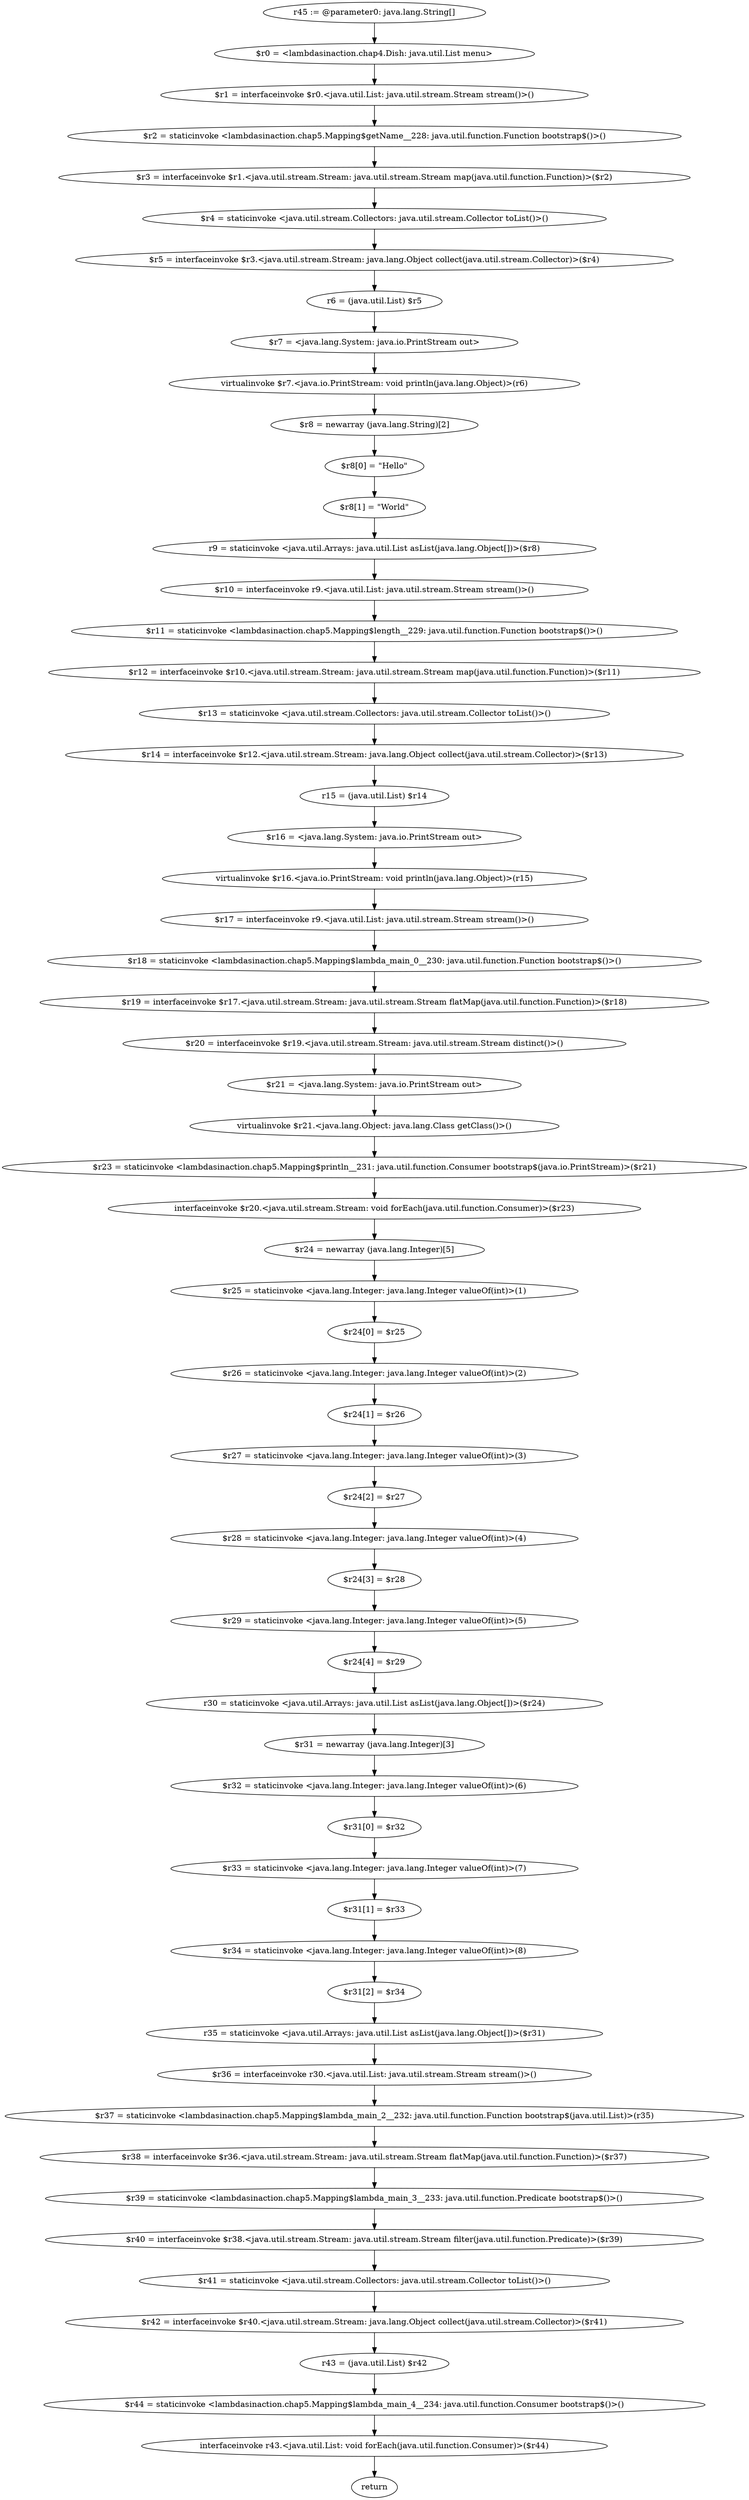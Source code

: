 digraph "unitGraph" {
    "r45 := @parameter0: java.lang.String[]"
    "$r0 = <lambdasinaction.chap4.Dish: java.util.List menu>"
    "$r1 = interfaceinvoke $r0.<java.util.List: java.util.stream.Stream stream()>()"
    "$r2 = staticinvoke <lambdasinaction.chap5.Mapping$getName__228: java.util.function.Function bootstrap$()>()"
    "$r3 = interfaceinvoke $r1.<java.util.stream.Stream: java.util.stream.Stream map(java.util.function.Function)>($r2)"
    "$r4 = staticinvoke <java.util.stream.Collectors: java.util.stream.Collector toList()>()"
    "$r5 = interfaceinvoke $r3.<java.util.stream.Stream: java.lang.Object collect(java.util.stream.Collector)>($r4)"
    "r6 = (java.util.List) $r5"
    "$r7 = <java.lang.System: java.io.PrintStream out>"
    "virtualinvoke $r7.<java.io.PrintStream: void println(java.lang.Object)>(r6)"
    "$r8 = newarray (java.lang.String)[2]"
    "$r8[0] = \"Hello\""
    "$r8[1] = \"World\""
    "r9 = staticinvoke <java.util.Arrays: java.util.List asList(java.lang.Object[])>($r8)"
    "$r10 = interfaceinvoke r9.<java.util.List: java.util.stream.Stream stream()>()"
    "$r11 = staticinvoke <lambdasinaction.chap5.Mapping$length__229: java.util.function.Function bootstrap$()>()"
    "$r12 = interfaceinvoke $r10.<java.util.stream.Stream: java.util.stream.Stream map(java.util.function.Function)>($r11)"
    "$r13 = staticinvoke <java.util.stream.Collectors: java.util.stream.Collector toList()>()"
    "$r14 = interfaceinvoke $r12.<java.util.stream.Stream: java.lang.Object collect(java.util.stream.Collector)>($r13)"
    "r15 = (java.util.List) $r14"
    "$r16 = <java.lang.System: java.io.PrintStream out>"
    "virtualinvoke $r16.<java.io.PrintStream: void println(java.lang.Object)>(r15)"
    "$r17 = interfaceinvoke r9.<java.util.List: java.util.stream.Stream stream()>()"
    "$r18 = staticinvoke <lambdasinaction.chap5.Mapping$lambda_main_0__230: java.util.function.Function bootstrap$()>()"
    "$r19 = interfaceinvoke $r17.<java.util.stream.Stream: java.util.stream.Stream flatMap(java.util.function.Function)>($r18)"
    "$r20 = interfaceinvoke $r19.<java.util.stream.Stream: java.util.stream.Stream distinct()>()"
    "$r21 = <java.lang.System: java.io.PrintStream out>"
    "virtualinvoke $r21.<java.lang.Object: java.lang.Class getClass()>()"
    "$r23 = staticinvoke <lambdasinaction.chap5.Mapping$println__231: java.util.function.Consumer bootstrap$(java.io.PrintStream)>($r21)"
    "interfaceinvoke $r20.<java.util.stream.Stream: void forEach(java.util.function.Consumer)>($r23)"
    "$r24 = newarray (java.lang.Integer)[5]"
    "$r25 = staticinvoke <java.lang.Integer: java.lang.Integer valueOf(int)>(1)"
    "$r24[0] = $r25"
    "$r26 = staticinvoke <java.lang.Integer: java.lang.Integer valueOf(int)>(2)"
    "$r24[1] = $r26"
    "$r27 = staticinvoke <java.lang.Integer: java.lang.Integer valueOf(int)>(3)"
    "$r24[2] = $r27"
    "$r28 = staticinvoke <java.lang.Integer: java.lang.Integer valueOf(int)>(4)"
    "$r24[3] = $r28"
    "$r29 = staticinvoke <java.lang.Integer: java.lang.Integer valueOf(int)>(5)"
    "$r24[4] = $r29"
    "r30 = staticinvoke <java.util.Arrays: java.util.List asList(java.lang.Object[])>($r24)"
    "$r31 = newarray (java.lang.Integer)[3]"
    "$r32 = staticinvoke <java.lang.Integer: java.lang.Integer valueOf(int)>(6)"
    "$r31[0] = $r32"
    "$r33 = staticinvoke <java.lang.Integer: java.lang.Integer valueOf(int)>(7)"
    "$r31[1] = $r33"
    "$r34 = staticinvoke <java.lang.Integer: java.lang.Integer valueOf(int)>(8)"
    "$r31[2] = $r34"
    "r35 = staticinvoke <java.util.Arrays: java.util.List asList(java.lang.Object[])>($r31)"
    "$r36 = interfaceinvoke r30.<java.util.List: java.util.stream.Stream stream()>()"
    "$r37 = staticinvoke <lambdasinaction.chap5.Mapping$lambda_main_2__232: java.util.function.Function bootstrap$(java.util.List)>(r35)"
    "$r38 = interfaceinvoke $r36.<java.util.stream.Stream: java.util.stream.Stream flatMap(java.util.function.Function)>($r37)"
    "$r39 = staticinvoke <lambdasinaction.chap5.Mapping$lambda_main_3__233: java.util.function.Predicate bootstrap$()>()"
    "$r40 = interfaceinvoke $r38.<java.util.stream.Stream: java.util.stream.Stream filter(java.util.function.Predicate)>($r39)"
    "$r41 = staticinvoke <java.util.stream.Collectors: java.util.stream.Collector toList()>()"
    "$r42 = interfaceinvoke $r40.<java.util.stream.Stream: java.lang.Object collect(java.util.stream.Collector)>($r41)"
    "r43 = (java.util.List) $r42"
    "$r44 = staticinvoke <lambdasinaction.chap5.Mapping$lambda_main_4__234: java.util.function.Consumer bootstrap$()>()"
    "interfaceinvoke r43.<java.util.List: void forEach(java.util.function.Consumer)>($r44)"
    "return"
    "r45 := @parameter0: java.lang.String[]"->"$r0 = <lambdasinaction.chap4.Dish: java.util.List menu>";
    "$r0 = <lambdasinaction.chap4.Dish: java.util.List menu>"->"$r1 = interfaceinvoke $r0.<java.util.List: java.util.stream.Stream stream()>()";
    "$r1 = interfaceinvoke $r0.<java.util.List: java.util.stream.Stream stream()>()"->"$r2 = staticinvoke <lambdasinaction.chap5.Mapping$getName__228: java.util.function.Function bootstrap$()>()";
    "$r2 = staticinvoke <lambdasinaction.chap5.Mapping$getName__228: java.util.function.Function bootstrap$()>()"->"$r3 = interfaceinvoke $r1.<java.util.stream.Stream: java.util.stream.Stream map(java.util.function.Function)>($r2)";
    "$r3 = interfaceinvoke $r1.<java.util.stream.Stream: java.util.stream.Stream map(java.util.function.Function)>($r2)"->"$r4 = staticinvoke <java.util.stream.Collectors: java.util.stream.Collector toList()>()";
    "$r4 = staticinvoke <java.util.stream.Collectors: java.util.stream.Collector toList()>()"->"$r5 = interfaceinvoke $r3.<java.util.stream.Stream: java.lang.Object collect(java.util.stream.Collector)>($r4)";
    "$r5 = interfaceinvoke $r3.<java.util.stream.Stream: java.lang.Object collect(java.util.stream.Collector)>($r4)"->"r6 = (java.util.List) $r5";
    "r6 = (java.util.List) $r5"->"$r7 = <java.lang.System: java.io.PrintStream out>";
    "$r7 = <java.lang.System: java.io.PrintStream out>"->"virtualinvoke $r7.<java.io.PrintStream: void println(java.lang.Object)>(r6)";
    "virtualinvoke $r7.<java.io.PrintStream: void println(java.lang.Object)>(r6)"->"$r8 = newarray (java.lang.String)[2]";
    "$r8 = newarray (java.lang.String)[2]"->"$r8[0] = \"Hello\"";
    "$r8[0] = \"Hello\""->"$r8[1] = \"World\"";
    "$r8[1] = \"World\""->"r9 = staticinvoke <java.util.Arrays: java.util.List asList(java.lang.Object[])>($r8)";
    "r9 = staticinvoke <java.util.Arrays: java.util.List asList(java.lang.Object[])>($r8)"->"$r10 = interfaceinvoke r9.<java.util.List: java.util.stream.Stream stream()>()";
    "$r10 = interfaceinvoke r9.<java.util.List: java.util.stream.Stream stream()>()"->"$r11 = staticinvoke <lambdasinaction.chap5.Mapping$length__229: java.util.function.Function bootstrap$()>()";
    "$r11 = staticinvoke <lambdasinaction.chap5.Mapping$length__229: java.util.function.Function bootstrap$()>()"->"$r12 = interfaceinvoke $r10.<java.util.stream.Stream: java.util.stream.Stream map(java.util.function.Function)>($r11)";
    "$r12 = interfaceinvoke $r10.<java.util.stream.Stream: java.util.stream.Stream map(java.util.function.Function)>($r11)"->"$r13 = staticinvoke <java.util.stream.Collectors: java.util.stream.Collector toList()>()";
    "$r13 = staticinvoke <java.util.stream.Collectors: java.util.stream.Collector toList()>()"->"$r14 = interfaceinvoke $r12.<java.util.stream.Stream: java.lang.Object collect(java.util.stream.Collector)>($r13)";
    "$r14 = interfaceinvoke $r12.<java.util.stream.Stream: java.lang.Object collect(java.util.stream.Collector)>($r13)"->"r15 = (java.util.List) $r14";
    "r15 = (java.util.List) $r14"->"$r16 = <java.lang.System: java.io.PrintStream out>";
    "$r16 = <java.lang.System: java.io.PrintStream out>"->"virtualinvoke $r16.<java.io.PrintStream: void println(java.lang.Object)>(r15)";
    "virtualinvoke $r16.<java.io.PrintStream: void println(java.lang.Object)>(r15)"->"$r17 = interfaceinvoke r9.<java.util.List: java.util.stream.Stream stream()>()";
    "$r17 = interfaceinvoke r9.<java.util.List: java.util.stream.Stream stream()>()"->"$r18 = staticinvoke <lambdasinaction.chap5.Mapping$lambda_main_0__230: java.util.function.Function bootstrap$()>()";
    "$r18 = staticinvoke <lambdasinaction.chap5.Mapping$lambda_main_0__230: java.util.function.Function bootstrap$()>()"->"$r19 = interfaceinvoke $r17.<java.util.stream.Stream: java.util.stream.Stream flatMap(java.util.function.Function)>($r18)";
    "$r19 = interfaceinvoke $r17.<java.util.stream.Stream: java.util.stream.Stream flatMap(java.util.function.Function)>($r18)"->"$r20 = interfaceinvoke $r19.<java.util.stream.Stream: java.util.stream.Stream distinct()>()";
    "$r20 = interfaceinvoke $r19.<java.util.stream.Stream: java.util.stream.Stream distinct()>()"->"$r21 = <java.lang.System: java.io.PrintStream out>";
    "$r21 = <java.lang.System: java.io.PrintStream out>"->"virtualinvoke $r21.<java.lang.Object: java.lang.Class getClass()>()";
    "virtualinvoke $r21.<java.lang.Object: java.lang.Class getClass()>()"->"$r23 = staticinvoke <lambdasinaction.chap5.Mapping$println__231: java.util.function.Consumer bootstrap$(java.io.PrintStream)>($r21)";
    "$r23 = staticinvoke <lambdasinaction.chap5.Mapping$println__231: java.util.function.Consumer bootstrap$(java.io.PrintStream)>($r21)"->"interfaceinvoke $r20.<java.util.stream.Stream: void forEach(java.util.function.Consumer)>($r23)";
    "interfaceinvoke $r20.<java.util.stream.Stream: void forEach(java.util.function.Consumer)>($r23)"->"$r24 = newarray (java.lang.Integer)[5]";
    "$r24 = newarray (java.lang.Integer)[5]"->"$r25 = staticinvoke <java.lang.Integer: java.lang.Integer valueOf(int)>(1)";
    "$r25 = staticinvoke <java.lang.Integer: java.lang.Integer valueOf(int)>(1)"->"$r24[0] = $r25";
    "$r24[0] = $r25"->"$r26 = staticinvoke <java.lang.Integer: java.lang.Integer valueOf(int)>(2)";
    "$r26 = staticinvoke <java.lang.Integer: java.lang.Integer valueOf(int)>(2)"->"$r24[1] = $r26";
    "$r24[1] = $r26"->"$r27 = staticinvoke <java.lang.Integer: java.lang.Integer valueOf(int)>(3)";
    "$r27 = staticinvoke <java.lang.Integer: java.lang.Integer valueOf(int)>(3)"->"$r24[2] = $r27";
    "$r24[2] = $r27"->"$r28 = staticinvoke <java.lang.Integer: java.lang.Integer valueOf(int)>(4)";
    "$r28 = staticinvoke <java.lang.Integer: java.lang.Integer valueOf(int)>(4)"->"$r24[3] = $r28";
    "$r24[3] = $r28"->"$r29 = staticinvoke <java.lang.Integer: java.lang.Integer valueOf(int)>(5)";
    "$r29 = staticinvoke <java.lang.Integer: java.lang.Integer valueOf(int)>(5)"->"$r24[4] = $r29";
    "$r24[4] = $r29"->"r30 = staticinvoke <java.util.Arrays: java.util.List asList(java.lang.Object[])>($r24)";
    "r30 = staticinvoke <java.util.Arrays: java.util.List asList(java.lang.Object[])>($r24)"->"$r31 = newarray (java.lang.Integer)[3]";
    "$r31 = newarray (java.lang.Integer)[3]"->"$r32 = staticinvoke <java.lang.Integer: java.lang.Integer valueOf(int)>(6)";
    "$r32 = staticinvoke <java.lang.Integer: java.lang.Integer valueOf(int)>(6)"->"$r31[0] = $r32";
    "$r31[0] = $r32"->"$r33 = staticinvoke <java.lang.Integer: java.lang.Integer valueOf(int)>(7)";
    "$r33 = staticinvoke <java.lang.Integer: java.lang.Integer valueOf(int)>(7)"->"$r31[1] = $r33";
    "$r31[1] = $r33"->"$r34 = staticinvoke <java.lang.Integer: java.lang.Integer valueOf(int)>(8)";
    "$r34 = staticinvoke <java.lang.Integer: java.lang.Integer valueOf(int)>(8)"->"$r31[2] = $r34";
    "$r31[2] = $r34"->"r35 = staticinvoke <java.util.Arrays: java.util.List asList(java.lang.Object[])>($r31)";
    "r35 = staticinvoke <java.util.Arrays: java.util.List asList(java.lang.Object[])>($r31)"->"$r36 = interfaceinvoke r30.<java.util.List: java.util.stream.Stream stream()>()";
    "$r36 = interfaceinvoke r30.<java.util.List: java.util.stream.Stream stream()>()"->"$r37 = staticinvoke <lambdasinaction.chap5.Mapping$lambda_main_2__232: java.util.function.Function bootstrap$(java.util.List)>(r35)";
    "$r37 = staticinvoke <lambdasinaction.chap5.Mapping$lambda_main_2__232: java.util.function.Function bootstrap$(java.util.List)>(r35)"->"$r38 = interfaceinvoke $r36.<java.util.stream.Stream: java.util.stream.Stream flatMap(java.util.function.Function)>($r37)";
    "$r38 = interfaceinvoke $r36.<java.util.stream.Stream: java.util.stream.Stream flatMap(java.util.function.Function)>($r37)"->"$r39 = staticinvoke <lambdasinaction.chap5.Mapping$lambda_main_3__233: java.util.function.Predicate bootstrap$()>()";
    "$r39 = staticinvoke <lambdasinaction.chap5.Mapping$lambda_main_3__233: java.util.function.Predicate bootstrap$()>()"->"$r40 = interfaceinvoke $r38.<java.util.stream.Stream: java.util.stream.Stream filter(java.util.function.Predicate)>($r39)";
    "$r40 = interfaceinvoke $r38.<java.util.stream.Stream: java.util.stream.Stream filter(java.util.function.Predicate)>($r39)"->"$r41 = staticinvoke <java.util.stream.Collectors: java.util.stream.Collector toList()>()";
    "$r41 = staticinvoke <java.util.stream.Collectors: java.util.stream.Collector toList()>()"->"$r42 = interfaceinvoke $r40.<java.util.stream.Stream: java.lang.Object collect(java.util.stream.Collector)>($r41)";
    "$r42 = interfaceinvoke $r40.<java.util.stream.Stream: java.lang.Object collect(java.util.stream.Collector)>($r41)"->"r43 = (java.util.List) $r42";
    "r43 = (java.util.List) $r42"->"$r44 = staticinvoke <lambdasinaction.chap5.Mapping$lambda_main_4__234: java.util.function.Consumer bootstrap$()>()";
    "$r44 = staticinvoke <lambdasinaction.chap5.Mapping$lambda_main_4__234: java.util.function.Consumer bootstrap$()>()"->"interfaceinvoke r43.<java.util.List: void forEach(java.util.function.Consumer)>($r44)";
    "interfaceinvoke r43.<java.util.List: void forEach(java.util.function.Consumer)>($r44)"->"return";
}
